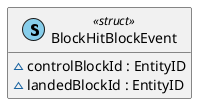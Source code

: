 @startuml
' STYLE START
hide empty members

skinparam shadowing false
<style>
document {
  BackgroundColor transparent
  Margin 0
}
</style>
' STYLE END

class BlockHitBlockEvent << (S, SkyBlue) struct >> { 
  ~controlBlockId : EntityID
  ~landedBlockId : EntityID 
}
@enduml